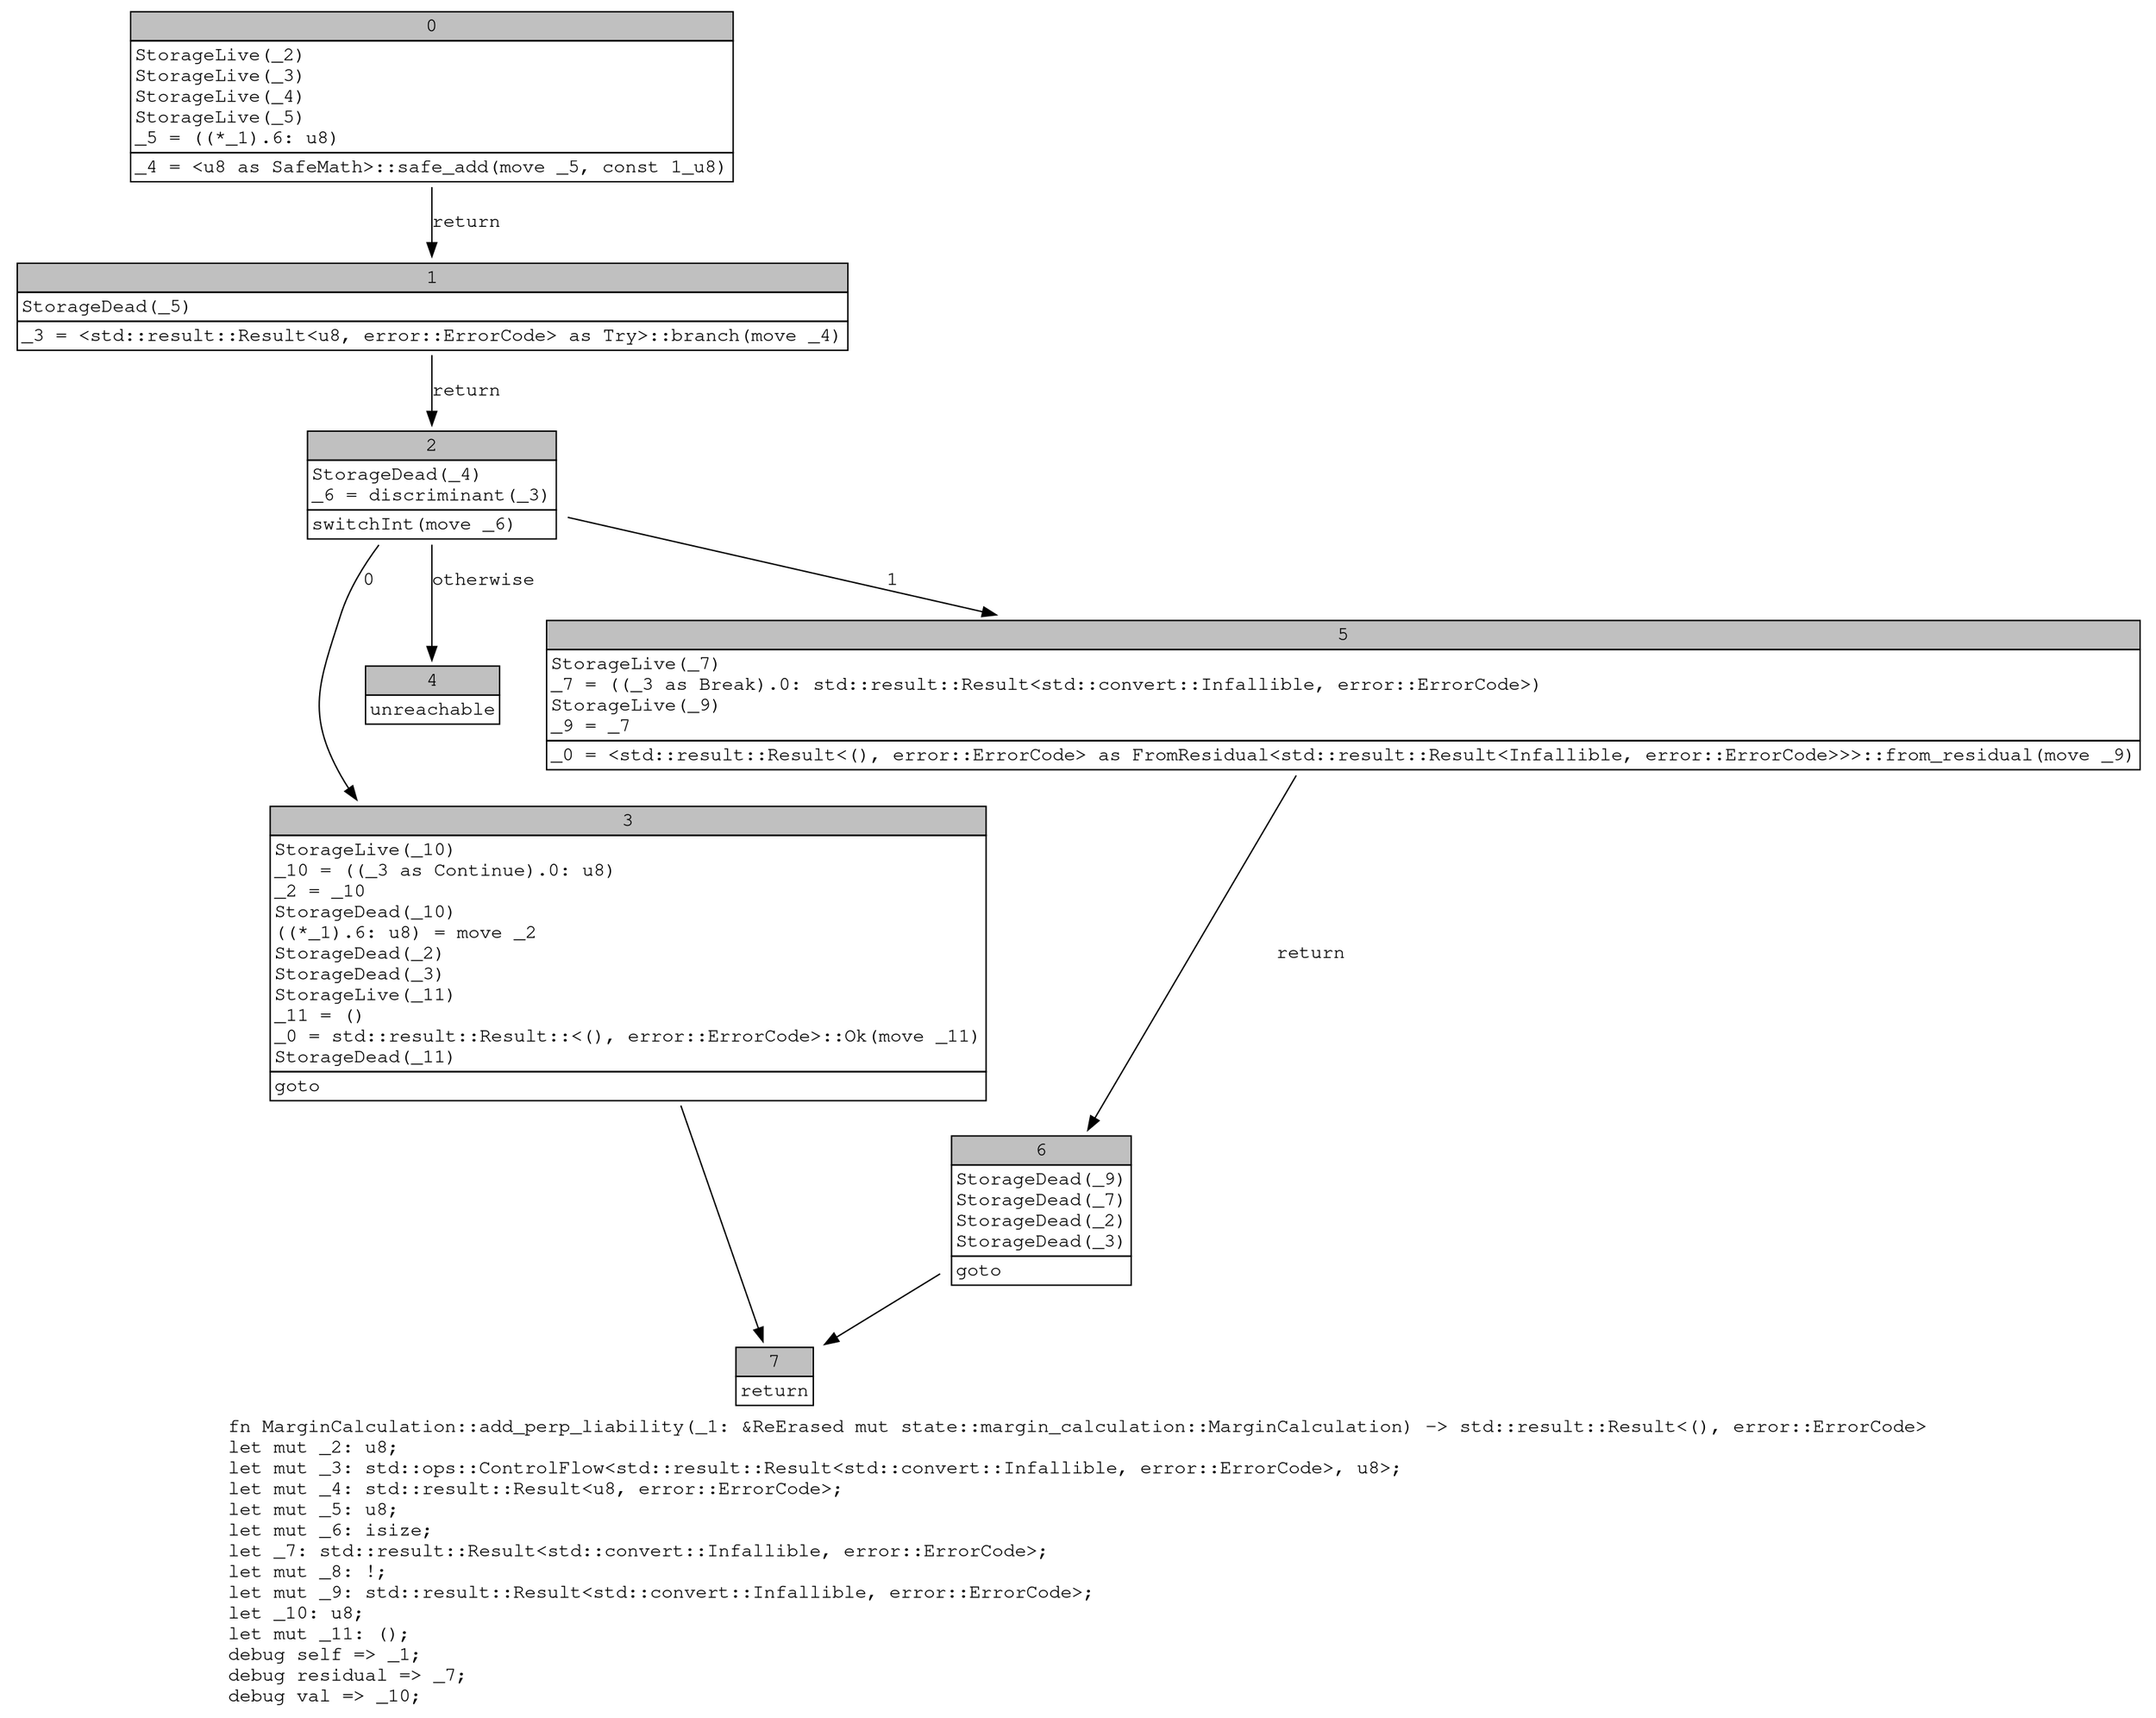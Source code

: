 digraph Mir_0_3444 {
    graph [fontname="Courier, monospace"];
    node [fontname="Courier, monospace"];
    edge [fontname="Courier, monospace"];
    label=<fn MarginCalculation::add_perp_liability(_1: &amp;ReErased mut state::margin_calculation::MarginCalculation) -&gt; std::result::Result&lt;(), error::ErrorCode&gt;<br align="left"/>let mut _2: u8;<br align="left"/>let mut _3: std::ops::ControlFlow&lt;std::result::Result&lt;std::convert::Infallible, error::ErrorCode&gt;, u8&gt;;<br align="left"/>let mut _4: std::result::Result&lt;u8, error::ErrorCode&gt;;<br align="left"/>let mut _5: u8;<br align="left"/>let mut _6: isize;<br align="left"/>let _7: std::result::Result&lt;std::convert::Infallible, error::ErrorCode&gt;;<br align="left"/>let mut _8: !;<br align="left"/>let mut _9: std::result::Result&lt;std::convert::Infallible, error::ErrorCode&gt;;<br align="left"/>let _10: u8;<br align="left"/>let mut _11: ();<br align="left"/>debug self =&gt; _1;<br align="left"/>debug residual =&gt; _7;<br align="left"/>debug val =&gt; _10;<br align="left"/>>;
    bb0__0_3444 [shape="none", label=<<table border="0" cellborder="1" cellspacing="0"><tr><td bgcolor="gray" align="center" colspan="1">0</td></tr><tr><td align="left" balign="left">StorageLive(_2)<br/>StorageLive(_3)<br/>StorageLive(_4)<br/>StorageLive(_5)<br/>_5 = ((*_1).6: u8)<br/></td></tr><tr><td align="left">_4 = &lt;u8 as SafeMath&gt;::safe_add(move _5, const 1_u8)</td></tr></table>>];
    bb1__0_3444 [shape="none", label=<<table border="0" cellborder="1" cellspacing="0"><tr><td bgcolor="gray" align="center" colspan="1">1</td></tr><tr><td align="left" balign="left">StorageDead(_5)<br/></td></tr><tr><td align="left">_3 = &lt;std::result::Result&lt;u8, error::ErrorCode&gt; as Try&gt;::branch(move _4)</td></tr></table>>];
    bb2__0_3444 [shape="none", label=<<table border="0" cellborder="1" cellspacing="0"><tr><td bgcolor="gray" align="center" colspan="1">2</td></tr><tr><td align="left" balign="left">StorageDead(_4)<br/>_6 = discriminant(_3)<br/></td></tr><tr><td align="left">switchInt(move _6)</td></tr></table>>];
    bb3__0_3444 [shape="none", label=<<table border="0" cellborder="1" cellspacing="0"><tr><td bgcolor="gray" align="center" colspan="1">3</td></tr><tr><td align="left" balign="left">StorageLive(_10)<br/>_10 = ((_3 as Continue).0: u8)<br/>_2 = _10<br/>StorageDead(_10)<br/>((*_1).6: u8) = move _2<br/>StorageDead(_2)<br/>StorageDead(_3)<br/>StorageLive(_11)<br/>_11 = ()<br/>_0 = std::result::Result::&lt;(), error::ErrorCode&gt;::Ok(move _11)<br/>StorageDead(_11)<br/></td></tr><tr><td align="left">goto</td></tr></table>>];
    bb4__0_3444 [shape="none", label=<<table border="0" cellborder="1" cellspacing="0"><tr><td bgcolor="gray" align="center" colspan="1">4</td></tr><tr><td align="left">unreachable</td></tr></table>>];
    bb5__0_3444 [shape="none", label=<<table border="0" cellborder="1" cellspacing="0"><tr><td bgcolor="gray" align="center" colspan="1">5</td></tr><tr><td align="left" balign="left">StorageLive(_7)<br/>_7 = ((_3 as Break).0: std::result::Result&lt;std::convert::Infallible, error::ErrorCode&gt;)<br/>StorageLive(_9)<br/>_9 = _7<br/></td></tr><tr><td align="left">_0 = &lt;std::result::Result&lt;(), error::ErrorCode&gt; as FromResidual&lt;std::result::Result&lt;Infallible, error::ErrorCode&gt;&gt;&gt;::from_residual(move _9)</td></tr></table>>];
    bb6__0_3444 [shape="none", label=<<table border="0" cellborder="1" cellspacing="0"><tr><td bgcolor="gray" align="center" colspan="1">6</td></tr><tr><td align="left" balign="left">StorageDead(_9)<br/>StorageDead(_7)<br/>StorageDead(_2)<br/>StorageDead(_3)<br/></td></tr><tr><td align="left">goto</td></tr></table>>];
    bb7__0_3444 [shape="none", label=<<table border="0" cellborder="1" cellspacing="0"><tr><td bgcolor="gray" align="center" colspan="1">7</td></tr><tr><td align="left">return</td></tr></table>>];
    bb0__0_3444 -> bb1__0_3444 [label="return"];
    bb1__0_3444 -> bb2__0_3444 [label="return"];
    bb2__0_3444 -> bb3__0_3444 [label="0"];
    bb2__0_3444 -> bb5__0_3444 [label="1"];
    bb2__0_3444 -> bb4__0_3444 [label="otherwise"];
    bb3__0_3444 -> bb7__0_3444 [label=""];
    bb5__0_3444 -> bb6__0_3444 [label="return"];
    bb6__0_3444 -> bb7__0_3444 [label=""];
}

